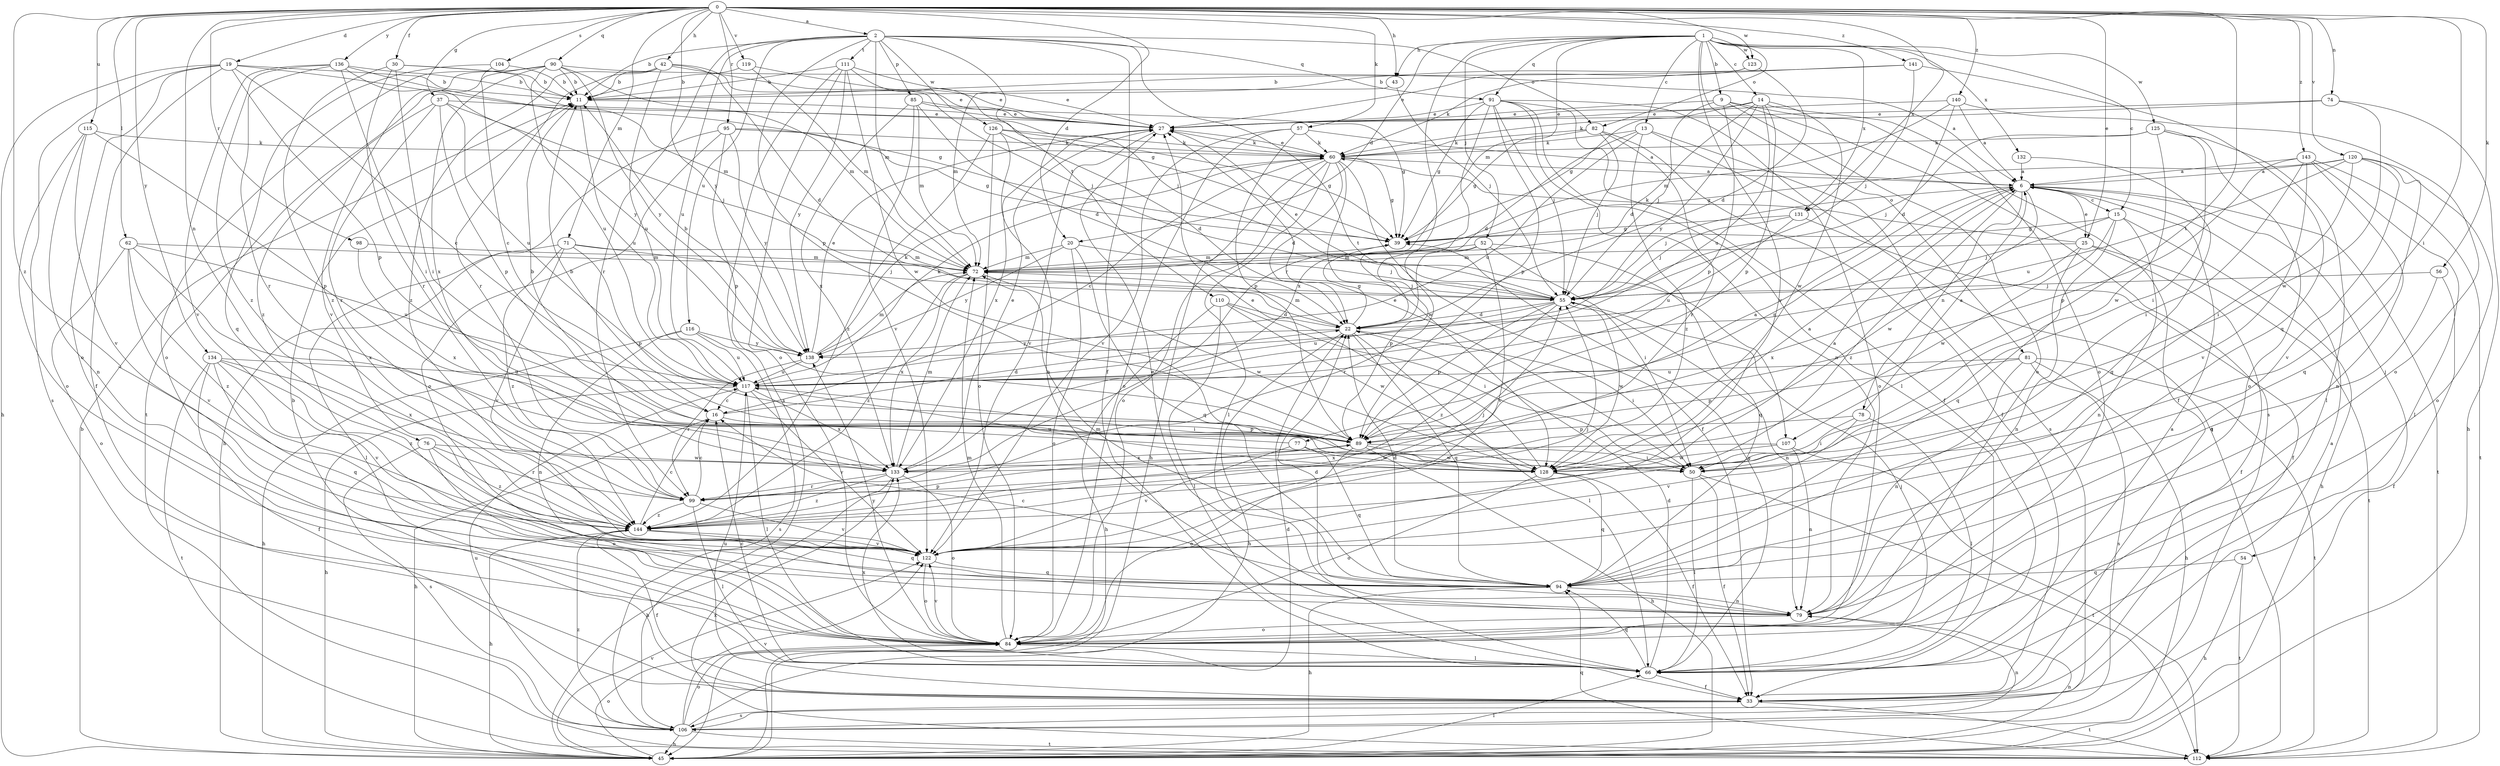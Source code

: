 strict digraph  {
0;
1;
2;
6;
9;
11;
13;
14;
15;
16;
19;
20;
22;
25;
27;
30;
33;
37;
39;
42;
43;
45;
50;
52;
54;
55;
56;
57;
60;
62;
66;
71;
72;
74;
76;
77;
78;
79;
81;
82;
84;
85;
89;
90;
91;
94;
95;
98;
99;
104;
106;
107;
110;
111;
112;
115;
116;
117;
119;
120;
122;
123;
125;
126;
128;
131;
132;
133;
134;
136;
138;
140;
141;
143;
144;
0 -> 2  [label=a];
0 -> 19  [label=d];
0 -> 20  [label=d];
0 -> 25  [label=e];
0 -> 30  [label=f];
0 -> 37  [label=g];
0 -> 42  [label=h];
0 -> 43  [label=h];
0 -> 50  [label=i];
0 -> 56  [label=k];
0 -> 57  [label=k];
0 -> 62  [label=l];
0 -> 71  [label=m];
0 -> 74  [label=n];
0 -> 76  [label=n];
0 -> 90  [label=q];
0 -> 95  [label=r];
0 -> 98  [label=r];
0 -> 104  [label=s];
0 -> 107  [label=t];
0 -> 115  [label=u];
0 -> 119  [label=v];
0 -> 120  [label=v];
0 -> 123  [label=w];
0 -> 131  [label=x];
0 -> 134  [label=y];
0 -> 136  [label=y];
0 -> 138  [label=y];
0 -> 140  [label=z];
0 -> 141  [label=z];
0 -> 143  [label=z];
0 -> 144  [label=z];
1 -> 9  [label=b];
1 -> 13  [label=c];
1 -> 14  [label=c];
1 -> 15  [label=c];
1 -> 20  [label=d];
1 -> 43  [label=h];
1 -> 52  [label=j];
1 -> 72  [label=m];
1 -> 81  [label=o];
1 -> 82  [label=o];
1 -> 91  [label=q];
1 -> 99  [label=r];
1 -> 122  [label=v];
1 -> 123  [label=w];
1 -> 125  [label=w];
1 -> 131  [label=x];
1 -> 132  [label=x];
2 -> 11  [label=b];
2 -> 33  [label=f];
2 -> 72  [label=m];
2 -> 82  [label=o];
2 -> 85  [label=p];
2 -> 89  [label=p];
2 -> 91  [label=q];
2 -> 99  [label=r];
2 -> 107  [label=t];
2 -> 110  [label=t];
2 -> 111  [label=t];
2 -> 116  [label=u];
2 -> 117  [label=u];
2 -> 126  [label=w];
6 -> 15  [label=c];
6 -> 25  [label=e];
6 -> 54  [label=j];
6 -> 55  [label=j];
6 -> 77  [label=n];
6 -> 78  [label=n];
6 -> 112  [label=t];
6 -> 128  [label=w];
6 -> 144  [label=z];
9 -> 27  [label=e];
9 -> 33  [label=f];
9 -> 55  [label=j];
9 -> 84  [label=o];
9 -> 89  [label=p];
9 -> 106  [label=s];
11 -> 27  [label=e];
11 -> 117  [label=u];
13 -> 22  [label=d];
13 -> 60  [label=k];
13 -> 84  [label=o];
13 -> 106  [label=s];
13 -> 117  [label=u];
13 -> 144  [label=z];
14 -> 22  [label=d];
14 -> 27  [label=e];
14 -> 39  [label=g];
14 -> 84  [label=o];
14 -> 89  [label=p];
14 -> 117  [label=u];
14 -> 128  [label=w];
14 -> 138  [label=y];
15 -> 39  [label=g];
15 -> 45  [label=h];
15 -> 55  [label=j];
15 -> 79  [label=n];
15 -> 94  [label=q];
15 -> 128  [label=w];
16 -> 22  [label=d];
16 -> 45  [label=h];
16 -> 89  [label=p];
19 -> 11  [label=b];
19 -> 16  [label=c];
19 -> 33  [label=f];
19 -> 39  [label=g];
19 -> 45  [label=h];
19 -> 84  [label=o];
19 -> 89  [label=p];
19 -> 106  [label=s];
20 -> 55  [label=j];
20 -> 72  [label=m];
20 -> 84  [label=o];
20 -> 94  [label=q];
20 -> 138  [label=y];
22 -> 39  [label=g];
22 -> 45  [label=h];
22 -> 50  [label=i];
22 -> 66  [label=l];
22 -> 72  [label=m];
22 -> 94  [label=q];
22 -> 138  [label=y];
25 -> 33  [label=f];
25 -> 60  [label=k];
25 -> 72  [label=m];
25 -> 79  [label=n];
25 -> 112  [label=t];
25 -> 133  [label=x];
27 -> 60  [label=k];
27 -> 122  [label=v];
27 -> 133  [label=x];
30 -> 11  [label=b];
30 -> 39  [label=g];
30 -> 50  [label=i];
30 -> 99  [label=r];
30 -> 144  [label=z];
33 -> 6  [label=a];
33 -> 11  [label=b];
33 -> 106  [label=s];
33 -> 112  [label=t];
33 -> 117  [label=u];
37 -> 27  [label=e];
37 -> 55  [label=j];
37 -> 89  [label=p];
37 -> 99  [label=r];
37 -> 117  [label=u];
37 -> 144  [label=z];
39 -> 72  [label=m];
42 -> 11  [label=b];
42 -> 22  [label=d];
42 -> 27  [label=e];
42 -> 55  [label=j];
42 -> 99  [label=r];
42 -> 117  [label=u];
42 -> 144  [label=z];
43 -> 55  [label=j];
43 -> 72  [label=m];
45 -> 11  [label=b];
45 -> 66  [label=l];
45 -> 79  [label=n];
45 -> 84  [label=o];
45 -> 122  [label=v];
50 -> 27  [label=e];
50 -> 33  [label=f];
50 -> 66  [label=l];
50 -> 112  [label=t];
52 -> 50  [label=i];
52 -> 72  [label=m];
52 -> 89  [label=p];
52 -> 94  [label=q];
52 -> 99  [label=r];
52 -> 122  [label=v];
54 -> 45  [label=h];
54 -> 94  [label=q];
54 -> 112  [label=t];
55 -> 22  [label=d];
55 -> 27  [label=e];
55 -> 79  [label=n];
55 -> 89  [label=p];
55 -> 117  [label=u];
55 -> 128  [label=w];
55 -> 144  [label=z];
56 -> 33  [label=f];
56 -> 55  [label=j];
56 -> 94  [label=q];
57 -> 6  [label=a];
57 -> 60  [label=k];
57 -> 84  [label=o];
57 -> 89  [label=p];
57 -> 122  [label=v];
60 -> 6  [label=a];
60 -> 16  [label=c];
60 -> 22  [label=d];
60 -> 27  [label=e];
60 -> 33  [label=f];
60 -> 39  [label=g];
60 -> 45  [label=h];
60 -> 66  [label=l];
60 -> 84  [label=o];
60 -> 128  [label=w];
62 -> 72  [label=m];
62 -> 84  [label=o];
62 -> 117  [label=u];
62 -> 122  [label=v];
62 -> 133  [label=x];
62 -> 144  [label=z];
66 -> 6  [label=a];
66 -> 16  [label=c];
66 -> 22  [label=d];
66 -> 33  [label=f];
66 -> 39  [label=g];
66 -> 55  [label=j];
66 -> 94  [label=q];
66 -> 133  [label=x];
71 -> 55  [label=j];
71 -> 66  [label=l];
71 -> 72  [label=m];
71 -> 89  [label=p];
71 -> 122  [label=v];
71 -> 144  [label=z];
72 -> 55  [label=j];
72 -> 128  [label=w];
72 -> 133  [label=x];
72 -> 144  [label=z];
74 -> 27  [label=e];
74 -> 45  [label=h];
74 -> 60  [label=k];
74 -> 128  [label=w];
76 -> 84  [label=o];
76 -> 99  [label=r];
76 -> 106  [label=s];
76 -> 128  [label=w];
76 -> 144  [label=z];
77 -> 11  [label=b];
77 -> 94  [label=q];
77 -> 122  [label=v];
77 -> 128  [label=w];
78 -> 6  [label=a];
78 -> 50  [label=i];
78 -> 66  [label=l];
78 -> 89  [label=p];
78 -> 122  [label=v];
79 -> 22  [label=d];
79 -> 27  [label=e];
79 -> 84  [label=o];
81 -> 45  [label=h];
81 -> 79  [label=n];
81 -> 89  [label=p];
81 -> 106  [label=s];
81 -> 112  [label=t];
81 -> 117  [label=u];
82 -> 33  [label=f];
82 -> 39  [label=g];
82 -> 55  [label=j];
82 -> 60  [label=k];
82 -> 99  [label=r];
84 -> 66  [label=l];
84 -> 72  [label=m];
84 -> 122  [label=v];
84 -> 138  [label=y];
85 -> 22  [label=d];
85 -> 27  [label=e];
85 -> 39  [label=g];
85 -> 72  [label=m];
85 -> 122  [label=v];
85 -> 133  [label=x];
89 -> 6  [label=a];
89 -> 11  [label=b];
89 -> 45  [label=h];
89 -> 50  [label=i];
89 -> 84  [label=o];
89 -> 128  [label=w];
89 -> 133  [label=x];
90 -> 6  [label=a];
90 -> 11  [label=b];
90 -> 72  [label=m];
90 -> 84  [label=o];
90 -> 112  [label=t];
90 -> 117  [label=u];
90 -> 122  [label=v];
90 -> 133  [label=x];
90 -> 138  [label=y];
91 -> 27  [label=e];
91 -> 33  [label=f];
91 -> 39  [label=g];
91 -> 55  [label=j];
91 -> 66  [label=l];
91 -> 79  [label=n];
91 -> 89  [label=p];
91 -> 112  [label=t];
91 -> 133  [label=x];
94 -> 16  [label=c];
94 -> 22  [label=d];
94 -> 45  [label=h];
94 -> 72  [label=m];
94 -> 79  [label=n];
95 -> 39  [label=g];
95 -> 45  [label=h];
95 -> 60  [label=k];
95 -> 84  [label=o];
95 -> 89  [label=p];
95 -> 138  [label=y];
98 -> 72  [label=m];
98 -> 133  [label=x];
99 -> 6  [label=a];
99 -> 16  [label=c];
99 -> 66  [label=l];
99 -> 122  [label=v];
99 -> 144  [label=z];
104 -> 11  [label=b];
104 -> 16  [label=c];
104 -> 94  [label=q];
106 -> 22  [label=d];
106 -> 45  [label=h];
106 -> 79  [label=n];
106 -> 84  [label=o];
106 -> 112  [label=t];
106 -> 117  [label=u];
106 -> 122  [label=v];
106 -> 144  [label=z];
107 -> 79  [label=n];
107 -> 112  [label=t];
107 -> 128  [label=w];
107 -> 133  [label=x];
110 -> 22  [label=d];
110 -> 45  [label=h];
110 -> 50  [label=i];
110 -> 66  [label=l];
110 -> 128  [label=w];
111 -> 11  [label=b];
111 -> 27  [label=e];
111 -> 55  [label=j];
111 -> 84  [label=o];
111 -> 106  [label=s];
111 -> 128  [label=w];
111 -> 138  [label=y];
112 -> 94  [label=q];
112 -> 133  [label=x];
115 -> 60  [label=k];
115 -> 79  [label=n];
115 -> 84  [label=o];
115 -> 89  [label=p];
115 -> 122  [label=v];
116 -> 45  [label=h];
116 -> 79  [label=n];
116 -> 106  [label=s];
116 -> 117  [label=u];
116 -> 138  [label=y];
117 -> 16  [label=c];
117 -> 45  [label=h];
117 -> 50  [label=i];
117 -> 60  [label=k];
117 -> 66  [label=l];
117 -> 122  [label=v];
117 -> 133  [label=x];
119 -> 11  [label=b];
119 -> 27  [label=e];
119 -> 72  [label=m];
120 -> 6  [label=a];
120 -> 39  [label=g];
120 -> 50  [label=i];
120 -> 84  [label=o];
120 -> 94  [label=q];
120 -> 117  [label=u];
120 -> 122  [label=v];
122 -> 55  [label=j];
122 -> 84  [label=o];
122 -> 94  [label=q];
123 -> 11  [label=b];
123 -> 22  [label=d];
123 -> 27  [label=e];
125 -> 50  [label=i];
125 -> 55  [label=j];
125 -> 60  [label=k];
125 -> 66  [label=l];
125 -> 84  [label=o];
125 -> 128  [label=w];
126 -> 22  [label=d];
126 -> 39  [label=g];
126 -> 60  [label=k];
126 -> 79  [label=n];
126 -> 84  [label=o];
126 -> 144  [label=z];
128 -> 6  [label=a];
128 -> 27  [label=e];
128 -> 33  [label=f];
128 -> 84  [label=o];
128 -> 94  [label=q];
128 -> 117  [label=u];
131 -> 33  [label=f];
131 -> 39  [label=g];
131 -> 55  [label=j];
131 -> 117  [label=u];
132 -> 6  [label=a];
132 -> 94  [label=q];
133 -> 27  [label=e];
133 -> 45  [label=h];
133 -> 72  [label=m];
133 -> 84  [label=o];
133 -> 99  [label=r];
133 -> 144  [label=z];
134 -> 33  [label=f];
134 -> 94  [label=q];
134 -> 112  [label=t];
134 -> 117  [label=u];
134 -> 122  [label=v];
134 -> 133  [label=x];
134 -> 144  [label=z];
136 -> 11  [label=b];
136 -> 50  [label=i];
136 -> 72  [label=m];
136 -> 99  [label=r];
136 -> 122  [label=v];
136 -> 138  [label=y];
136 -> 144  [label=z];
138 -> 11  [label=b];
138 -> 27  [label=e];
138 -> 60  [label=k];
138 -> 72  [label=m];
138 -> 99  [label=r];
138 -> 117  [label=u];
140 -> 6  [label=a];
140 -> 22  [label=d];
140 -> 27  [label=e];
140 -> 72  [label=m];
140 -> 84  [label=o];
141 -> 11  [label=b];
141 -> 55  [label=j];
141 -> 60  [label=k];
141 -> 94  [label=q];
143 -> 6  [label=a];
143 -> 50  [label=i];
143 -> 66  [label=l];
143 -> 79  [label=n];
143 -> 89  [label=p];
143 -> 112  [label=t];
143 -> 122  [label=v];
144 -> 16  [label=c];
144 -> 33  [label=f];
144 -> 45  [label=h];
144 -> 55  [label=j];
144 -> 89  [label=p];
144 -> 94  [label=q];
144 -> 122  [label=v];
}
